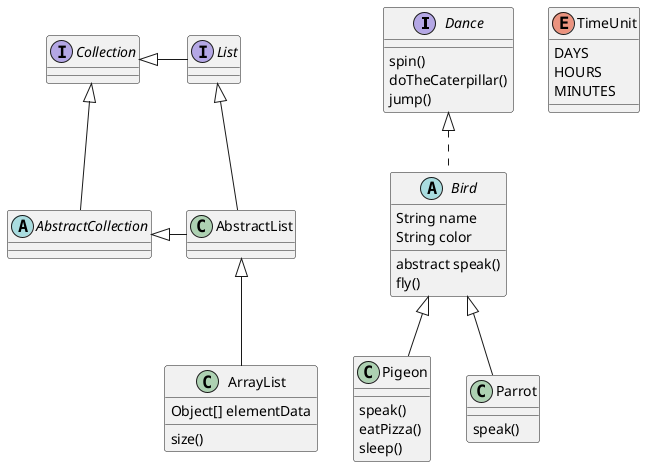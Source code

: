 @startuml
'https://plantuml.com/class-diagram

interface Dance{
    spin()
    doTheCaterpillar()
    jump()
}

abstract class Bird implements Dance {
   String name
   String color
   abstract speak()
   fly()
 }

class Pigeon {
    speak()
    eatPizza()
    sleep()
}

class Parrot{
speak()
}

Bird <|-- Pigeon
Bird <|-- Parrot

abstract AbstractCollection
interface List
interface Collection

List <|-- AbstractList
Collection <|-- AbstractCollection

Collection <|- List
AbstractCollection <|- AbstractList
AbstractList <|-- ArrayList

class ArrayList {
Object[] elementData
size()
}

enum TimeUnit {
DAYS
HOURS
MINUTES
}

@enduml